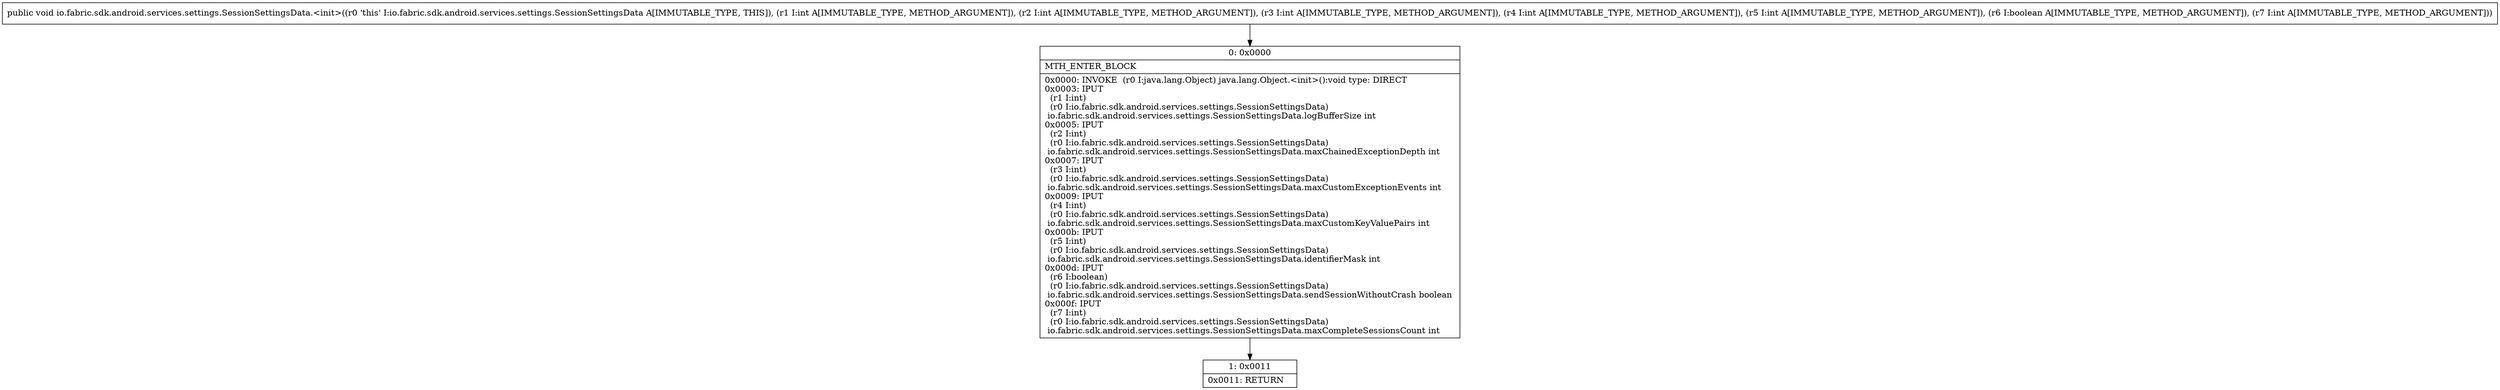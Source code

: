 digraph "CFG forio.fabric.sdk.android.services.settings.SessionSettingsData.\<init\>(IIIIIZI)V" {
Node_0 [shape=record,label="{0\:\ 0x0000|MTH_ENTER_BLOCK\l|0x0000: INVOKE  (r0 I:java.lang.Object) java.lang.Object.\<init\>():void type: DIRECT \l0x0003: IPUT  \l  (r1 I:int)\l  (r0 I:io.fabric.sdk.android.services.settings.SessionSettingsData)\l io.fabric.sdk.android.services.settings.SessionSettingsData.logBufferSize int \l0x0005: IPUT  \l  (r2 I:int)\l  (r0 I:io.fabric.sdk.android.services.settings.SessionSettingsData)\l io.fabric.sdk.android.services.settings.SessionSettingsData.maxChainedExceptionDepth int \l0x0007: IPUT  \l  (r3 I:int)\l  (r0 I:io.fabric.sdk.android.services.settings.SessionSettingsData)\l io.fabric.sdk.android.services.settings.SessionSettingsData.maxCustomExceptionEvents int \l0x0009: IPUT  \l  (r4 I:int)\l  (r0 I:io.fabric.sdk.android.services.settings.SessionSettingsData)\l io.fabric.sdk.android.services.settings.SessionSettingsData.maxCustomKeyValuePairs int \l0x000b: IPUT  \l  (r5 I:int)\l  (r0 I:io.fabric.sdk.android.services.settings.SessionSettingsData)\l io.fabric.sdk.android.services.settings.SessionSettingsData.identifierMask int \l0x000d: IPUT  \l  (r6 I:boolean)\l  (r0 I:io.fabric.sdk.android.services.settings.SessionSettingsData)\l io.fabric.sdk.android.services.settings.SessionSettingsData.sendSessionWithoutCrash boolean \l0x000f: IPUT  \l  (r7 I:int)\l  (r0 I:io.fabric.sdk.android.services.settings.SessionSettingsData)\l io.fabric.sdk.android.services.settings.SessionSettingsData.maxCompleteSessionsCount int \l}"];
Node_1 [shape=record,label="{1\:\ 0x0011|0x0011: RETURN   \l}"];
MethodNode[shape=record,label="{public void io.fabric.sdk.android.services.settings.SessionSettingsData.\<init\>((r0 'this' I:io.fabric.sdk.android.services.settings.SessionSettingsData A[IMMUTABLE_TYPE, THIS]), (r1 I:int A[IMMUTABLE_TYPE, METHOD_ARGUMENT]), (r2 I:int A[IMMUTABLE_TYPE, METHOD_ARGUMENT]), (r3 I:int A[IMMUTABLE_TYPE, METHOD_ARGUMENT]), (r4 I:int A[IMMUTABLE_TYPE, METHOD_ARGUMENT]), (r5 I:int A[IMMUTABLE_TYPE, METHOD_ARGUMENT]), (r6 I:boolean A[IMMUTABLE_TYPE, METHOD_ARGUMENT]), (r7 I:int A[IMMUTABLE_TYPE, METHOD_ARGUMENT])) }"];
MethodNode -> Node_0;
Node_0 -> Node_1;
}

